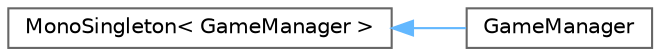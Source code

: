 digraph "Graphical Class Hierarchy"
{
 // LATEX_PDF_SIZE
  bgcolor="transparent";
  edge [fontname=Helvetica,fontsize=10,labelfontname=Helvetica,labelfontsize=10];
  node [fontname=Helvetica,fontsize=10,shape=box,height=0.2,width=0.4];
  rankdir="LR";
  Node0 [label="MonoSingleton\< GameManager \>",height=0.2,width=0.4,color="grey40", fillcolor="white", style="filled",URL="$class_mono_singleton.html",tooltip=" "];
  Node0 -> Node1 [dir="back",color="steelblue1",style="solid"];
  Node1 [label="GameManager",height=0.2,width=0.4,color="grey40", fillcolor="white", style="filled",URL="$class_game_manager.html",tooltip=" "];
}
